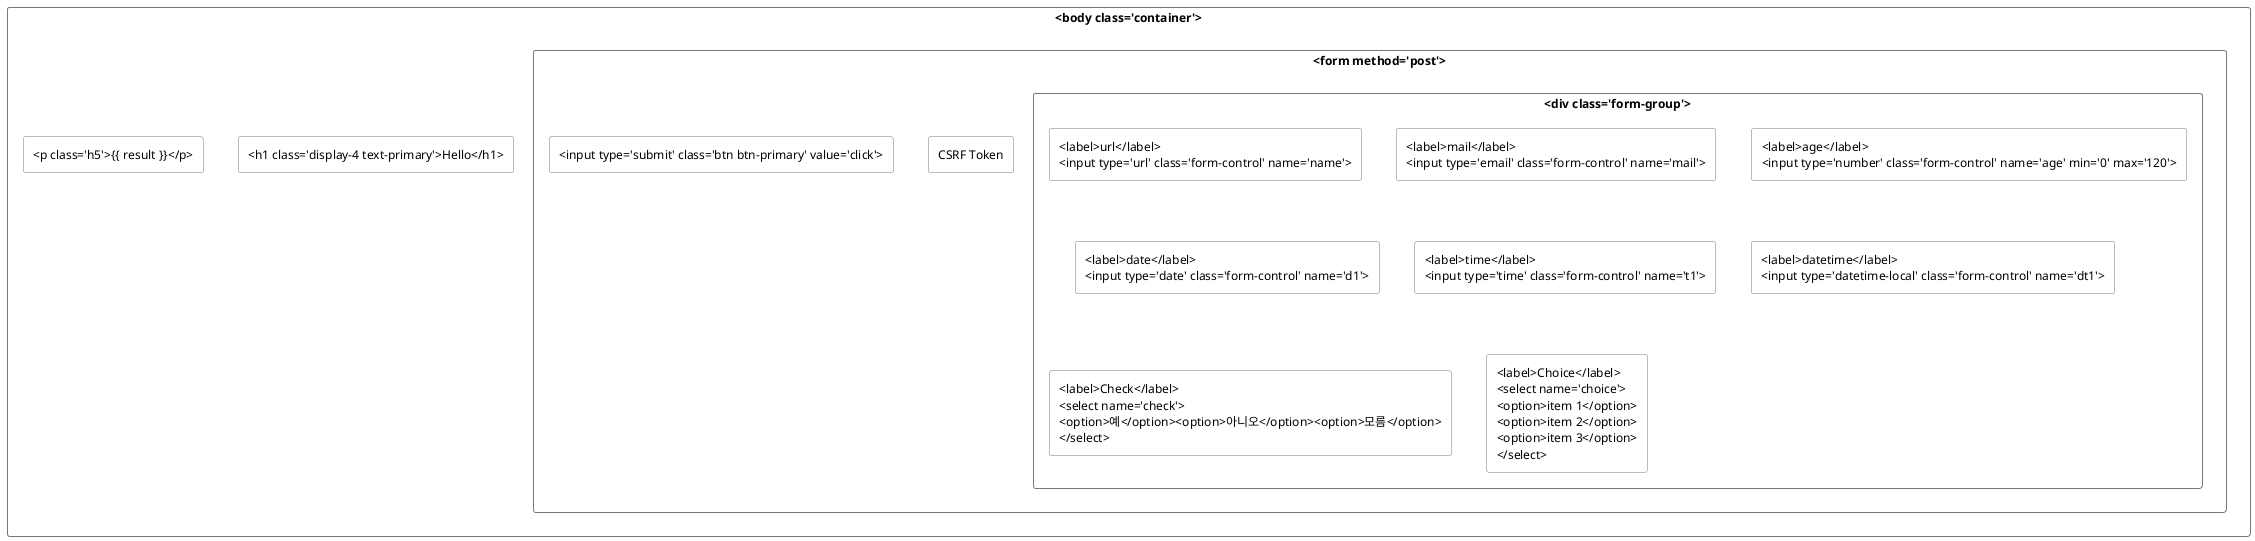 @startuml
skinparam style strict
skinparam componentStyle rectangle
skinparam rectangle {
  BackgroundColor #ffffff
  BorderColor #777
  FontSize 12
}

rectangle "<body class='container'>" {

  rectangle "<h1 class='display-4 text-primary'>Hello</h1>" 

  rectangle "<p class='h5'>{{ result }}</p>" 

  rectangle "<form method='post'>" {

    rectangle "CSRF Token"

    rectangle "<div class='form-group'>" {
      rectangle "<label>url</label>\n<input type='url' class='form-control' name='name'>"
    }

    rectangle "<div class='form-group'>" {
      rectangle "<label>mail</label>\n<input type='email' class='form-control' name='mail'>"
    }

    rectangle "<div class='form-group'>" {
      rectangle "<label>age</label>\n<input type='number' class='form-control' name='age' min='0' max='120'>"
    }

    rectangle "<div class='form-group'>" {
      rectangle "<label>date</label>\n<input type='date' class='form-control' name='d1'>"
    }

    rectangle "<div class='form-group'>" {
      rectangle "<label>time</label>\n<input type='time' class='form-control' name='t1'>"
    }

    rectangle "<div class='form-group'>" {
      rectangle "<label>datetime</label>\n<input type='datetime-local' class='form-control' name='dt1'>"
    }

    rectangle "<div class='form-group'>" {
      rectangle "<label>Check</label>\n<select name='check'>\n<option>예</option><option>아니오</option><option>모름</option>\n</select>"
    }

    rectangle "<div class='form-group'>" {
      rectangle "<label>Choice</label>\n<select name='choice'>\n<option>item 1</option>\n<option>item 2</option>\n<option>item 3</option>\n</select>"
    }

    rectangle "<input type='submit' class='btn btn-primary' value='click'>"
  }

}
@enduml